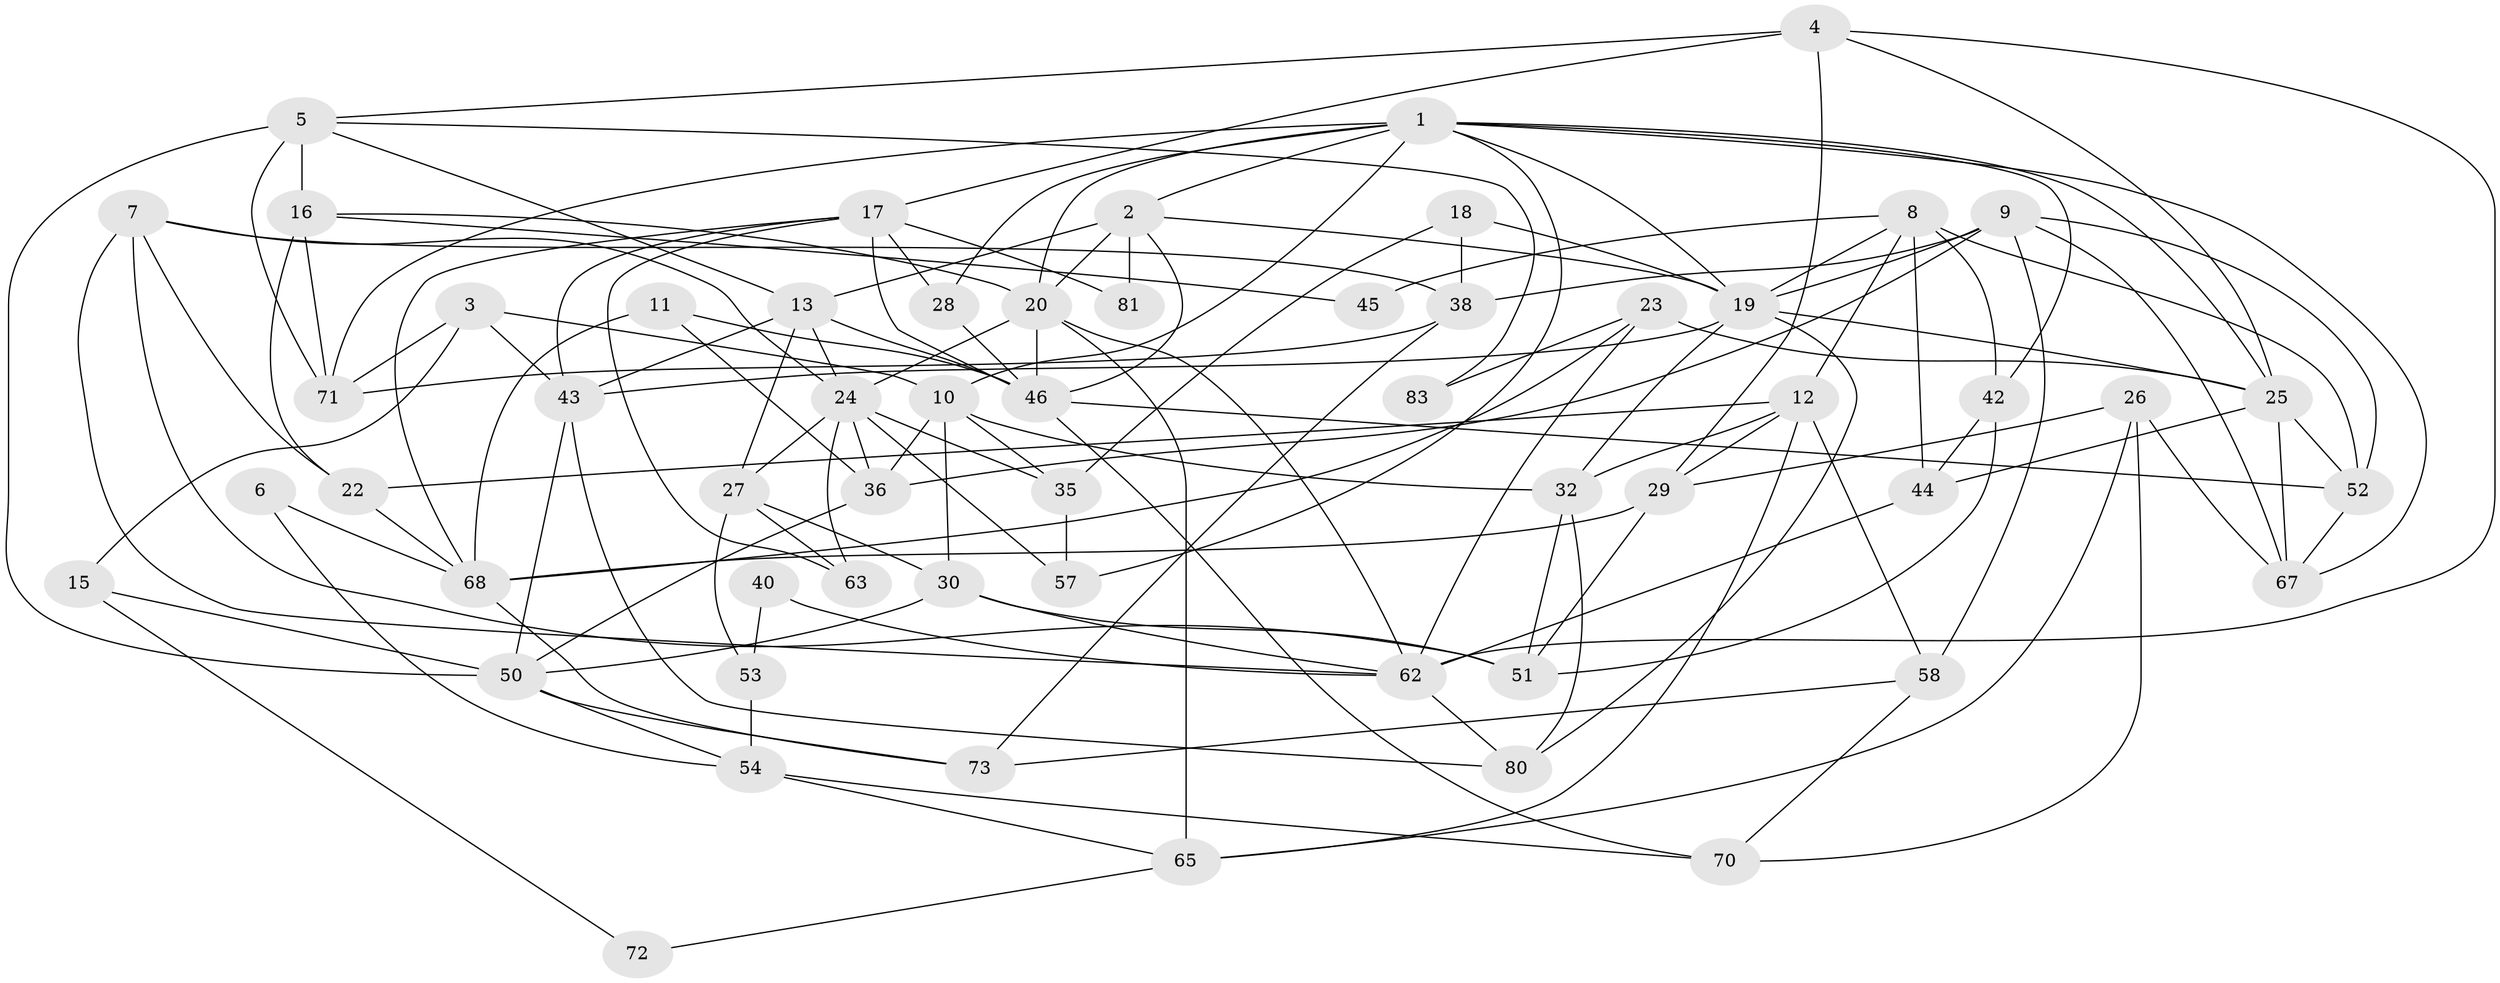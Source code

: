 // original degree distribution, {6: 0.08045977011494253, 5: 0.16091954022988506, 3: 0.26436781609195403, 4: 0.3793103448275862, 2: 0.08045977011494253, 7: 0.034482758620689655}
// Generated by graph-tools (version 1.1) at 2025/11/02/27/25 16:11:20]
// undirected, 57 vertices, 139 edges
graph export_dot {
graph [start="1"]
  node [color=gray90,style=filled];
  1 [super="+78"];
  2 [super="+74"];
  3 [super="+14"];
  4 [super="+47"];
  5 [super="+85"];
  6;
  7 [super="+79"];
  8 [super="+55"];
  9 [super="+39"];
  10 [super="+66"];
  11;
  12 [super="+49"];
  13 [super="+31"];
  15;
  16 [super="+21"];
  17 [super="+56"];
  18;
  19 [super="+48"];
  20 [super="+37"];
  22;
  23;
  24 [super="+34"];
  25 [super="+41"];
  26;
  27 [super="+84"];
  28;
  29 [super="+82"];
  30;
  32 [super="+33"];
  35;
  36 [super="+61"];
  38 [super="+76"];
  40;
  42 [super="+59"];
  43;
  44;
  45;
  46 [super="+87"];
  50 [super="+60"];
  51 [super="+75"];
  52;
  53;
  54 [super="+86"];
  57;
  58;
  62 [super="+64"];
  63;
  65 [super="+69"];
  67 [super="+77"];
  68;
  70;
  71;
  72;
  73;
  80;
  81;
  83;
  1 -- 71;
  1 -- 2;
  1 -- 28;
  1 -- 19;
  1 -- 25;
  1 -- 57;
  1 -- 10;
  1 -- 20;
  1 -- 67;
  1 -- 42;
  2 -- 81;
  2 -- 19;
  2 -- 20;
  2 -- 46;
  2 -- 13;
  3 -- 71;
  3 -- 43;
  3 -- 10;
  3 -- 15;
  4 -- 5;
  4 -- 25;
  4 -- 29 [weight=2];
  4 -- 62;
  4 -- 17;
  5 -- 16 [weight=2];
  5 -- 83;
  5 -- 71;
  5 -- 50;
  5 -- 13;
  6 -- 68;
  6 -- 54;
  7 -- 38;
  7 -- 62;
  7 -- 24;
  7 -- 51;
  7 -- 22;
  8 -- 52;
  8 -- 12;
  8 -- 44;
  8 -- 45;
  8 -- 19;
  8 -- 42;
  9 -- 52;
  9 -- 19 [weight=2];
  9 -- 58;
  9 -- 36;
  9 -- 67;
  9 -- 38;
  10 -- 30;
  10 -- 35;
  10 -- 36;
  10 -- 32;
  11 -- 36;
  11 -- 68;
  11 -- 46;
  12 -- 58;
  12 -- 22;
  12 -- 32;
  12 -- 29;
  12 -- 65;
  13 -- 27;
  13 -- 43;
  13 -- 46;
  13 -- 24;
  15 -- 50;
  15 -- 72;
  16 -- 22;
  16 -- 45;
  16 -- 20 [weight=2];
  16 -- 71;
  17 -- 46;
  17 -- 81;
  17 -- 68;
  17 -- 43;
  17 -- 28;
  17 -- 63;
  18 -- 19;
  18 -- 35;
  18 -- 38;
  19 -- 80;
  19 -- 25;
  19 -- 43;
  19 -- 32;
  20 -- 24;
  20 -- 46 [weight=2];
  20 -- 62;
  20 -- 65;
  22 -- 68;
  23 -- 62;
  23 -- 68;
  23 -- 83;
  23 -- 25;
  24 -- 57;
  24 -- 35;
  24 -- 36;
  24 -- 27;
  24 -- 63;
  25 -- 44;
  25 -- 52;
  25 -- 67;
  26 -- 70;
  26 -- 65;
  26 -- 67;
  26 -- 29;
  27 -- 63;
  27 -- 53;
  27 -- 30;
  28 -- 46;
  29 -- 68;
  29 -- 51;
  30 -- 50;
  30 -- 51;
  30 -- 62;
  32 -- 80;
  32 -- 51;
  35 -- 57;
  36 -- 50;
  38 -- 71;
  38 -- 73;
  40 -- 53;
  40 -- 62;
  42 -- 51;
  42 -- 44;
  43 -- 50;
  43 -- 80;
  44 -- 62;
  46 -- 70;
  46 -- 52;
  50 -- 73;
  50 -- 54;
  52 -- 67;
  53 -- 54;
  54 -- 70;
  54 -- 65;
  58 -- 70;
  58 -- 73;
  62 -- 80;
  65 -- 72;
  68 -- 73;
}
